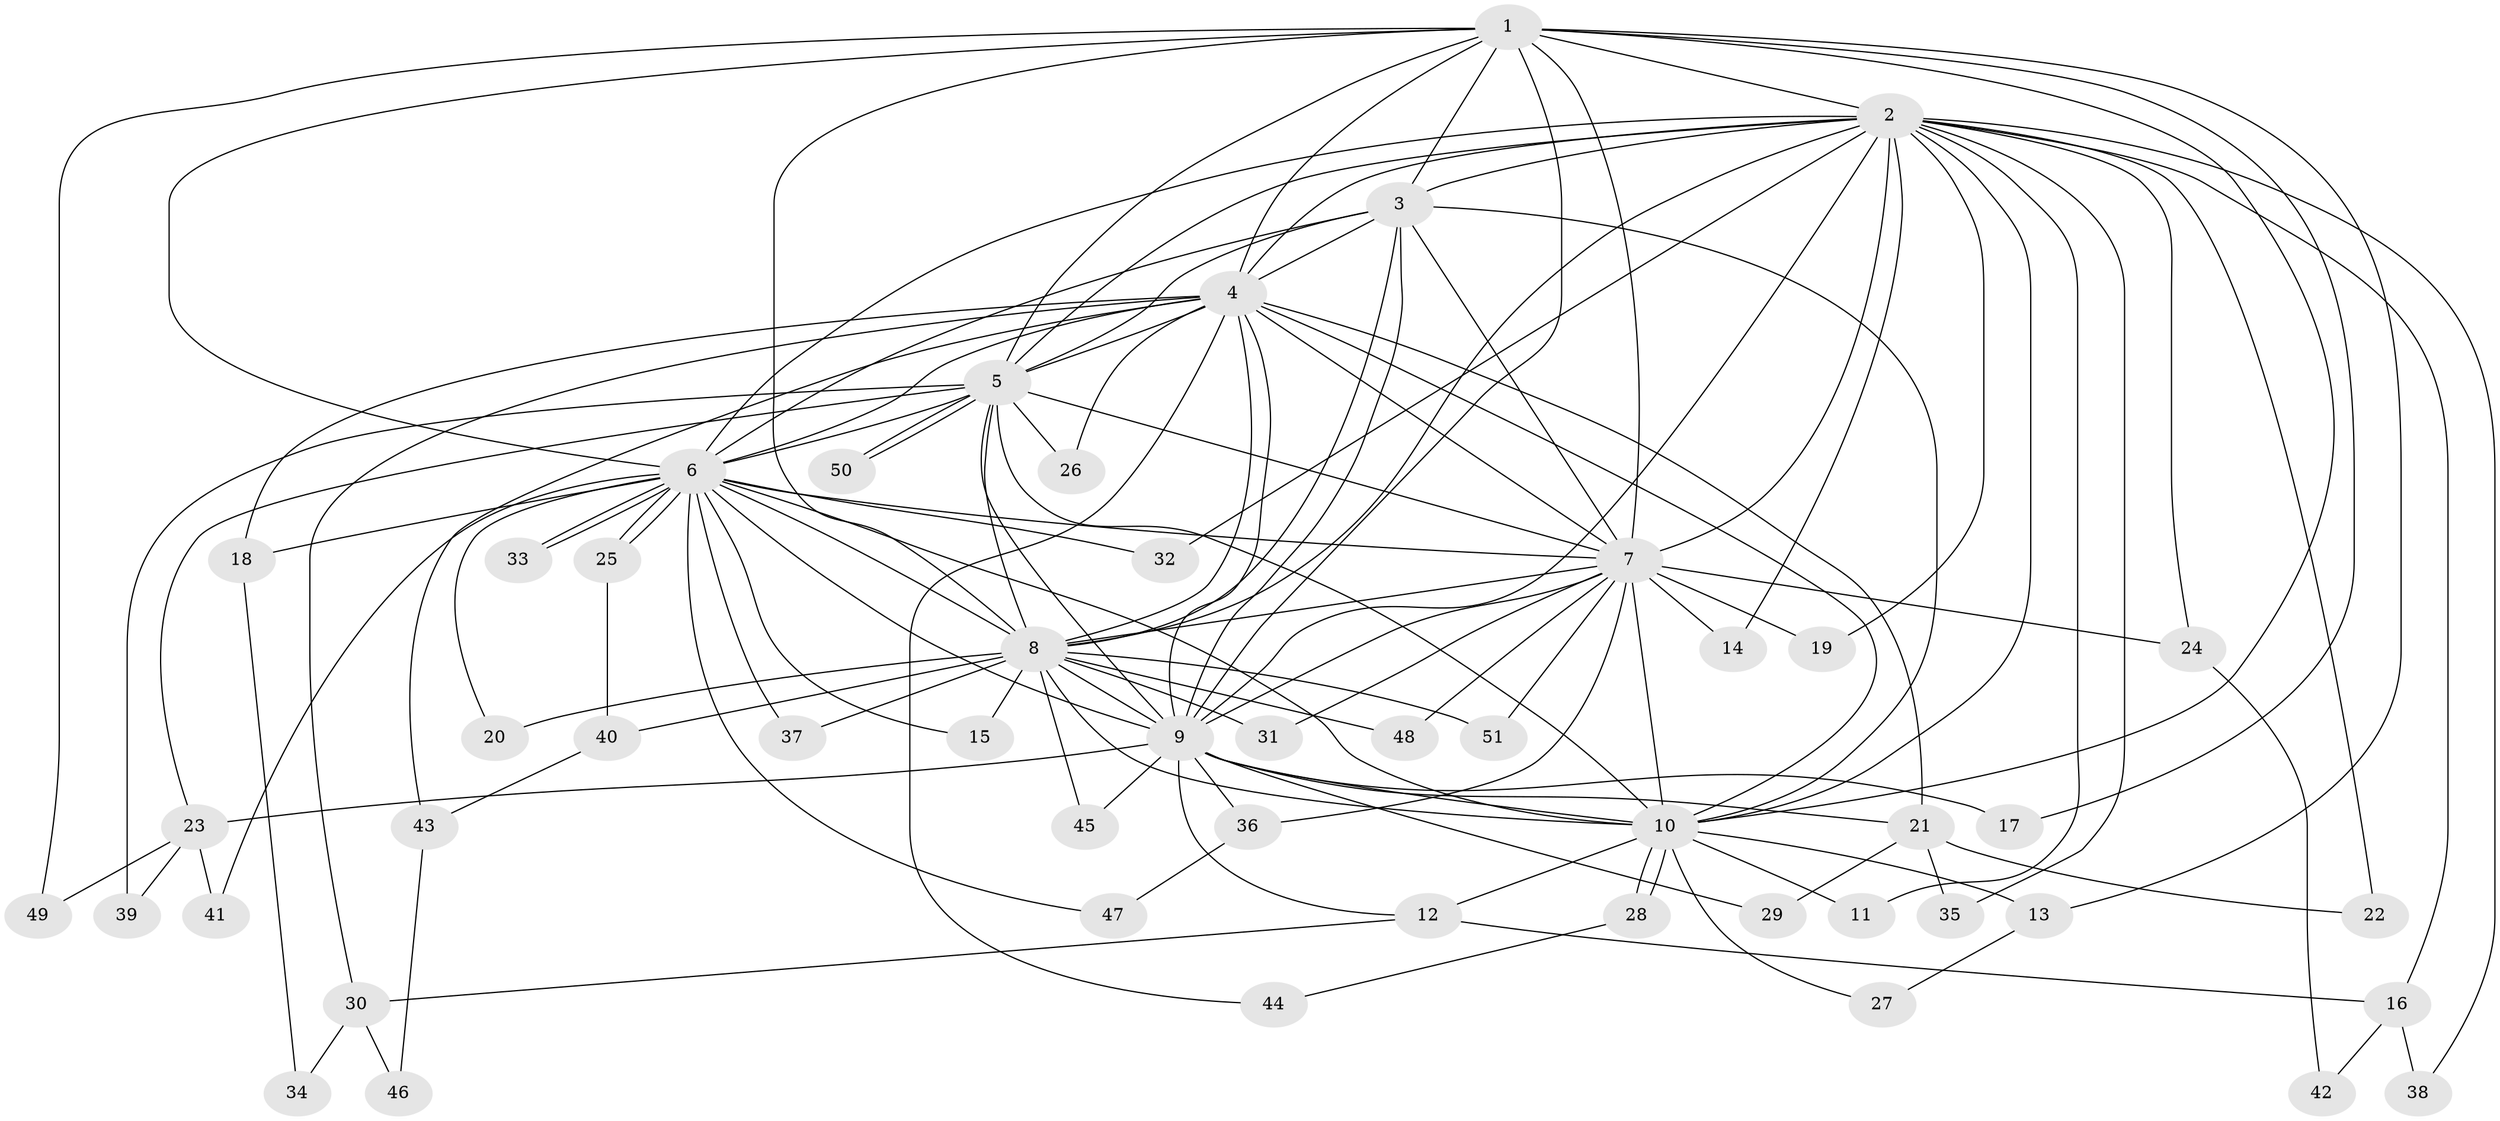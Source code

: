 // coarse degree distribution, {9: 0.05555555555555555, 13: 0.027777777777777776, 12: 0.027777777777777776, 22: 0.027777777777777776, 17: 0.027777777777777776, 10: 0.027777777777777776, 2: 0.5277777777777778, 4: 0.1111111111111111, 3: 0.05555555555555555, 1: 0.1111111111111111}
// Generated by graph-tools (version 1.1) at 2025/41/03/06/25 10:41:32]
// undirected, 51 vertices, 127 edges
graph export_dot {
graph [start="1"]
  node [color=gray90,style=filled];
  1;
  2;
  3;
  4;
  5;
  6;
  7;
  8;
  9;
  10;
  11;
  12;
  13;
  14;
  15;
  16;
  17;
  18;
  19;
  20;
  21;
  22;
  23;
  24;
  25;
  26;
  27;
  28;
  29;
  30;
  31;
  32;
  33;
  34;
  35;
  36;
  37;
  38;
  39;
  40;
  41;
  42;
  43;
  44;
  45;
  46;
  47;
  48;
  49;
  50;
  51;
  1 -- 2;
  1 -- 3;
  1 -- 4;
  1 -- 5;
  1 -- 6;
  1 -- 7;
  1 -- 8;
  1 -- 9;
  1 -- 10;
  1 -- 13;
  1 -- 17;
  1 -- 49;
  2 -- 3;
  2 -- 4;
  2 -- 5;
  2 -- 6;
  2 -- 7;
  2 -- 8;
  2 -- 9;
  2 -- 10;
  2 -- 11;
  2 -- 14;
  2 -- 16;
  2 -- 19;
  2 -- 22;
  2 -- 24;
  2 -- 32;
  2 -- 35;
  2 -- 38;
  3 -- 4;
  3 -- 5;
  3 -- 6;
  3 -- 7;
  3 -- 8;
  3 -- 9;
  3 -- 10;
  4 -- 5;
  4 -- 6;
  4 -- 7;
  4 -- 8;
  4 -- 9;
  4 -- 10;
  4 -- 18;
  4 -- 21;
  4 -- 26;
  4 -- 30;
  4 -- 43;
  4 -- 44;
  5 -- 6;
  5 -- 7;
  5 -- 8;
  5 -- 9;
  5 -- 10;
  5 -- 23;
  5 -- 26;
  5 -- 39;
  5 -- 50;
  5 -- 50;
  6 -- 7;
  6 -- 8;
  6 -- 9;
  6 -- 10;
  6 -- 15;
  6 -- 18;
  6 -- 20;
  6 -- 25;
  6 -- 25;
  6 -- 32;
  6 -- 33;
  6 -- 33;
  6 -- 37;
  6 -- 41;
  6 -- 47;
  7 -- 8;
  7 -- 9;
  7 -- 10;
  7 -- 14;
  7 -- 19;
  7 -- 24;
  7 -- 31;
  7 -- 36;
  7 -- 48;
  7 -- 51;
  8 -- 9;
  8 -- 10;
  8 -- 15;
  8 -- 20;
  8 -- 31;
  8 -- 37;
  8 -- 40;
  8 -- 45;
  8 -- 48;
  8 -- 51;
  9 -- 10;
  9 -- 12;
  9 -- 17;
  9 -- 21;
  9 -- 23;
  9 -- 29;
  9 -- 36;
  9 -- 45;
  10 -- 11;
  10 -- 12;
  10 -- 13;
  10 -- 27;
  10 -- 28;
  10 -- 28;
  12 -- 16;
  12 -- 30;
  13 -- 27;
  16 -- 38;
  16 -- 42;
  18 -- 34;
  21 -- 22;
  21 -- 29;
  21 -- 35;
  23 -- 39;
  23 -- 41;
  23 -- 49;
  24 -- 42;
  25 -- 40;
  28 -- 44;
  30 -- 34;
  30 -- 46;
  36 -- 47;
  40 -- 43;
  43 -- 46;
}
